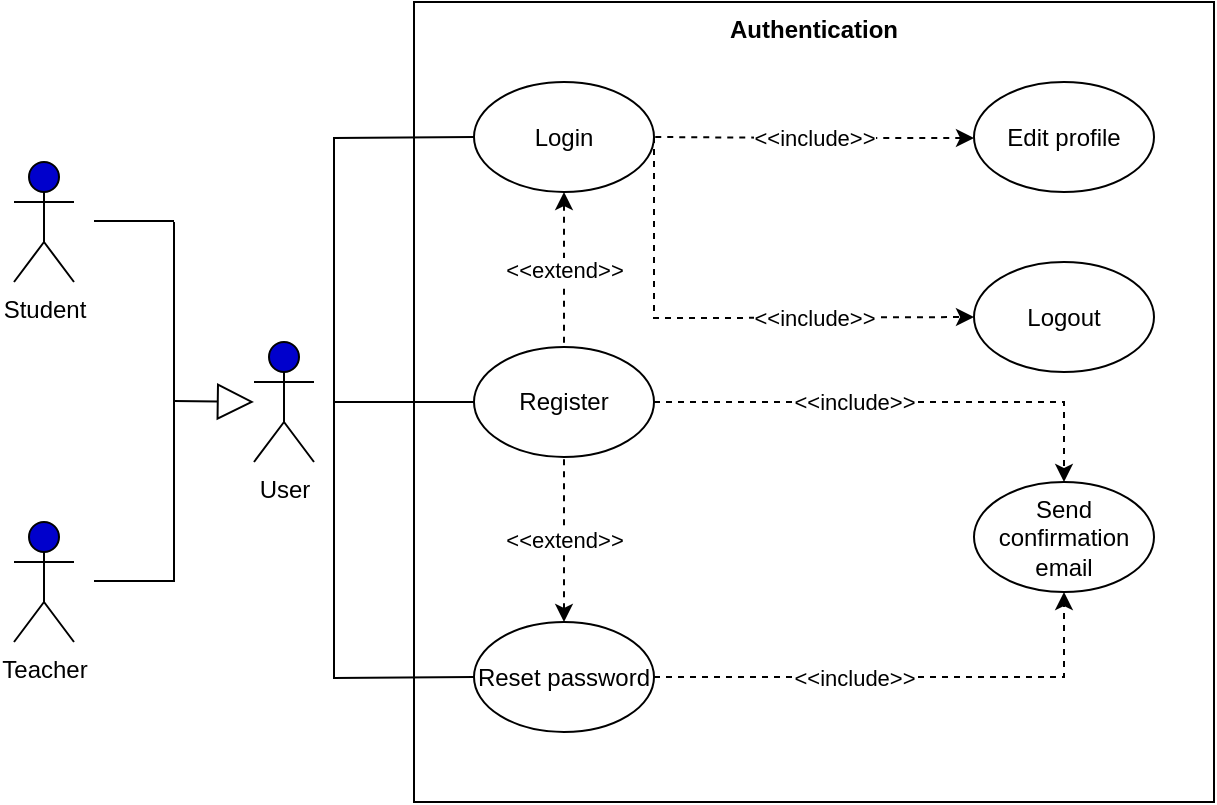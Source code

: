 <mxfile version="14.9.5" type="github" pages="5">
  <diagram id="Sx80eRwoRhXMcVrHA14e" name="Authentication">
    <mxGraphModel dx="1182" dy="771" grid="1" gridSize="10" guides="1" tooltips="1" connect="1" arrows="1" fold="1" page="1" pageScale="1" pageWidth="827" pageHeight="1169" math="0" shadow="0">
      <root>
        <mxCell id="0" />
        <mxCell id="1" parent="0" />
        <mxCell id="ECMwFdhYDGbr-x0ZbSeB-1" value="Student" style="shape=umlActor;verticalLabelPosition=bottom;verticalAlign=top;html=1;outlineConnect=0;fillColor=#0000CC;" parent="1" vertex="1">
          <mxGeometry x="70" y="200" width="30" height="60" as="geometry" />
        </mxCell>
        <mxCell id="ECMwFdhYDGbr-x0ZbSeB-2" value="Teacher" style="shape=umlActor;verticalLabelPosition=bottom;verticalAlign=top;html=1;outlineConnect=0;labelPadding=0;fillColor=#0000CC;" parent="1" vertex="1">
          <mxGeometry x="70" y="380" width="30" height="60" as="geometry" />
        </mxCell>
        <mxCell id="ECMwFdhYDGbr-x0ZbSeB-4" value="&lt;b&gt;Authentication&lt;/b&gt;" style="whiteSpace=wrap;html=1;aspect=fixed;verticalAlign=top;" parent="1" vertex="1">
          <mxGeometry x="270" y="120" width="400" height="400" as="geometry" />
        </mxCell>
        <mxCell id="ECMwFdhYDGbr-x0ZbSeB-6" value="" style="endArrow=none;html=1;" parent="1" edge="1">
          <mxGeometry width="50" height="50" relative="1" as="geometry">
            <mxPoint x="110" y="409.5" as="sourcePoint" />
            <mxPoint x="150" y="409.5" as="targetPoint" />
            <Array as="points">
              <mxPoint x="110" y="410" />
            </Array>
          </mxGeometry>
        </mxCell>
        <mxCell id="ECMwFdhYDGbr-x0ZbSeB-7" value="" style="endArrow=none;html=1;" parent="1" edge="1">
          <mxGeometry width="50" height="50" relative="1" as="geometry">
            <mxPoint x="110" y="229.5" as="sourcePoint" />
            <mxPoint x="150" y="229.5" as="targetPoint" />
            <Array as="points">
              <mxPoint x="130" y="229.5" />
            </Array>
          </mxGeometry>
        </mxCell>
        <mxCell id="ECMwFdhYDGbr-x0ZbSeB-8" value="" style="endArrow=none;html=1;" parent="1" edge="1">
          <mxGeometry width="50" height="50" relative="1" as="geometry">
            <mxPoint x="150" y="320" as="sourcePoint" />
            <mxPoint x="150" y="230" as="targetPoint" />
          </mxGeometry>
        </mxCell>
        <mxCell id="ECMwFdhYDGbr-x0ZbSeB-9" value="" style="endArrow=none;html=1;" parent="1" edge="1">
          <mxGeometry width="50" height="50" relative="1" as="geometry">
            <mxPoint x="150" y="410" as="sourcePoint" />
            <mxPoint x="150" y="320" as="targetPoint" />
          </mxGeometry>
        </mxCell>
        <mxCell id="ECMwFdhYDGbr-x0ZbSeB-51" value="&amp;lt;&amp;lt;extend&amp;gt;&amp;gt;" style="edgeStyle=none;rounded=0;orthogonalLoop=1;jettySize=auto;html=1;exitX=0.5;exitY=1;exitDx=0;exitDy=0;entryX=0.5;entryY=0;entryDx=0;entryDy=0;endArrow=none;endFill=0;dashed=1;startArrow=classic;startFill=1;" parent="1" source="ECMwFdhYDGbr-x0ZbSeB-20" target="ECMwFdhYDGbr-x0ZbSeB-30" edge="1">
          <mxGeometry relative="1" as="geometry" />
        </mxCell>
        <mxCell id="ECMwFdhYDGbr-x0ZbSeB-54" value="&amp;lt;&amp;lt;include&amp;gt;&amp;gt;" style="edgeStyle=none;rounded=0;orthogonalLoop=1;jettySize=auto;html=1;dashed=1;startArrow=classic;startFill=1;endArrow=none;endFill=0;entryX=1;entryY=0.5;entryDx=0;entryDy=0;" parent="1" target="ECMwFdhYDGbr-x0ZbSeB-20" edge="1">
          <mxGeometry relative="1" as="geometry">
            <mxPoint x="550" y="188" as="sourcePoint" />
            <Array as="points">
              <mxPoint x="470" y="188" />
            </Array>
          </mxGeometry>
        </mxCell>
        <mxCell id="mRWd31tZiwl8Pty_uc2d-2" value="&amp;lt;&amp;lt;include&amp;gt;&amp;gt;" style="edgeStyle=orthogonalEdgeStyle;rounded=0;orthogonalLoop=1;jettySize=auto;html=1;exitX=1;exitY=0.5;exitDx=0;exitDy=0;entryX=0;entryY=0.5;entryDx=0;entryDy=0;dashed=1;" edge="1" parent="1" source="ECMwFdhYDGbr-x0ZbSeB-20" target="mRWd31tZiwl8Pty_uc2d-1">
          <mxGeometry x="0.36" relative="1" as="geometry">
            <Array as="points">
              <mxPoint x="390" y="278" />
              <mxPoint x="420" y="278" />
            </Array>
            <mxPoint as="offset" />
          </mxGeometry>
        </mxCell>
        <mxCell id="ECMwFdhYDGbr-x0ZbSeB-20" value="Login" style="ellipse;whiteSpace=wrap;html=1;" parent="1" vertex="1">
          <mxGeometry x="300" y="160" width="90" height="55" as="geometry" />
        </mxCell>
        <mxCell id="E_-s2oACkNz3QFp-73nn-5" value="&amp;lt;&amp;lt;include&amp;gt;&amp;gt;" style="edgeStyle=orthogonalEdgeStyle;rounded=0;orthogonalLoop=1;jettySize=auto;html=1;exitX=1;exitY=0.5;exitDx=0;exitDy=0;entryX=0.5;entryY=0;entryDx=0;entryDy=0;dashed=1;" edge="1" parent="1" source="ECMwFdhYDGbr-x0ZbSeB-30" target="E_-s2oACkNz3QFp-73nn-1">
          <mxGeometry x="-0.184" relative="1" as="geometry">
            <mxPoint as="offset" />
          </mxGeometry>
        </mxCell>
        <mxCell id="ECMwFdhYDGbr-x0ZbSeB-30" value="Register" style="ellipse;whiteSpace=wrap;html=1;" parent="1" vertex="1">
          <mxGeometry x="300" y="292.5" width="90" height="55" as="geometry" />
        </mxCell>
        <mxCell id="ECMwFdhYDGbr-x0ZbSeB-31" value="Edit profile" style="ellipse;whiteSpace=wrap;html=1;" parent="1" vertex="1">
          <mxGeometry x="550" y="160" width="90" height="55" as="geometry" />
        </mxCell>
        <mxCell id="ECMwFdhYDGbr-x0ZbSeB-52" value="&amp;lt;&amp;lt;extend&amp;gt;&amp;gt;" style="edgeStyle=none;rounded=0;orthogonalLoop=1;jettySize=auto;html=1;exitX=0.5;exitY=0;exitDx=0;exitDy=0;entryX=0.5;entryY=1;entryDx=0;entryDy=0;endArrow=none;endFill=0;dashed=1;startArrow=classic;startFill=1;" parent="1" source="ECMwFdhYDGbr-x0ZbSeB-32" target="ECMwFdhYDGbr-x0ZbSeB-30" edge="1">
          <mxGeometry relative="1" as="geometry" />
        </mxCell>
        <mxCell id="E_-s2oACkNz3QFp-73nn-3" value="&amp;lt;&amp;lt;include&amp;gt;&amp;gt;" style="edgeStyle=orthogonalEdgeStyle;rounded=0;orthogonalLoop=1;jettySize=auto;html=1;exitX=1;exitY=0.5;exitDx=0;exitDy=0;entryX=0.5;entryY=1;entryDx=0;entryDy=0;dashed=1;" edge="1" parent="1" source="ECMwFdhYDGbr-x0ZbSeB-32" target="E_-s2oACkNz3QFp-73nn-1">
          <mxGeometry x="-0.192" relative="1" as="geometry">
            <mxPoint as="offset" />
          </mxGeometry>
        </mxCell>
        <mxCell id="ECMwFdhYDGbr-x0ZbSeB-32" value="Reset password" style="ellipse;whiteSpace=wrap;html=1;" parent="1" vertex="1">
          <mxGeometry x="300" y="430" width="90" height="55" as="geometry" />
        </mxCell>
        <mxCell id="ECMwFdhYDGbr-x0ZbSeB-48" style="edgeStyle=none;rounded=0;orthogonalLoop=1;jettySize=auto;html=1;entryX=0;entryY=0.5;entryDx=0;entryDy=0;endArrow=none;endFill=0;" parent="1" target="ECMwFdhYDGbr-x0ZbSeB-30" edge="1">
          <mxGeometry relative="1" as="geometry">
            <mxPoint x="230" y="320" as="sourcePoint" />
          </mxGeometry>
        </mxCell>
        <mxCell id="ECMwFdhYDGbr-x0ZbSeB-49" style="edgeStyle=none;rounded=0;orthogonalLoop=1;jettySize=auto;html=1;entryX=0;entryY=0.5;entryDx=0;entryDy=0;endArrow=none;endFill=0;" parent="1" target="ECMwFdhYDGbr-x0ZbSeB-20" edge="1">
          <mxGeometry relative="1" as="geometry">
            <mxPoint x="230" y="320" as="sourcePoint" />
            <Array as="points">
              <mxPoint x="230" y="188" />
            </Array>
          </mxGeometry>
        </mxCell>
        <mxCell id="ECMwFdhYDGbr-x0ZbSeB-50" style="edgeStyle=none;rounded=0;orthogonalLoop=1;jettySize=auto;html=1;entryX=0;entryY=0.5;entryDx=0;entryDy=0;endArrow=none;endFill=0;" parent="1" target="ECMwFdhYDGbr-x0ZbSeB-32" edge="1">
          <mxGeometry relative="1" as="geometry">
            <mxPoint x="230" y="320" as="sourcePoint" />
            <Array as="points">
              <mxPoint x="230" y="458" />
            </Array>
          </mxGeometry>
        </mxCell>
        <mxCell id="ECMwFdhYDGbr-x0ZbSeB-37" value="User" style="shape=umlActor;verticalLabelPosition=bottom;verticalAlign=top;html=1;outlineConnect=0;fillColor=#0000CC;" parent="1" vertex="1">
          <mxGeometry x="190" y="290" width="30" height="60" as="geometry" />
        </mxCell>
        <mxCell id="ECMwFdhYDGbr-x0ZbSeB-44" value="" style="endArrow=block;endSize=16;endFill=0;html=1;" parent="1" edge="1">
          <mxGeometry width="160" relative="1" as="geometry">
            <mxPoint x="150" y="319.5" as="sourcePoint" />
            <mxPoint x="190" y="320" as="targetPoint" />
          </mxGeometry>
        </mxCell>
        <mxCell id="mRWd31tZiwl8Pty_uc2d-1" value="Logout" style="ellipse;whiteSpace=wrap;html=1;" vertex="1" parent="1">
          <mxGeometry x="550" y="250" width="90" height="55" as="geometry" />
        </mxCell>
        <mxCell id="E_-s2oACkNz3QFp-73nn-1" value="Send confirmation email" style="ellipse;whiteSpace=wrap;html=1;" vertex="1" parent="1">
          <mxGeometry x="550" y="360" width="90" height="55" as="geometry" />
        </mxCell>
      </root>
    </mxGraphModel>
  </diagram>
  <diagram id="BAZM7-qq4t-G2bQRdrPu" name="Chat">
    <mxGraphModel dx="1182" dy="771" grid="1" gridSize="10" guides="1" tooltips="1" connect="1" arrows="1" fold="1" page="1" pageScale="1" pageWidth="1100" pageHeight="850" math="0" shadow="0">
      <root>
        <mxCell id="fuMEjZ2mYaRb5mKkh7il-0" />
        <mxCell id="fuMEjZ2mYaRb5mKkh7il-1" parent="fuMEjZ2mYaRb5mKkh7il-0" />
        <mxCell id="ol8uk9bHq6__7qKBmLQA-0" value="&lt;b&gt;Chat&lt;/b&gt;" style="whiteSpace=wrap;html=1;aspect=fixed;verticalAlign=top;" vertex="1" parent="fuMEjZ2mYaRb5mKkh7il-1">
          <mxGeometry x="270" y="120" width="400" height="400" as="geometry" />
        </mxCell>
        <mxCell id="OGh1x9zz3Mqj_1bcBgqc-0" value="Student" style="shape=umlActor;verticalLabelPosition=bottom;verticalAlign=top;html=1;outlineConnect=0;fillColor=#0000CC;" vertex="1" parent="fuMEjZ2mYaRb5mKkh7il-1">
          <mxGeometry x="70" y="200" width="30" height="60" as="geometry" />
        </mxCell>
        <mxCell id="OGh1x9zz3Mqj_1bcBgqc-1" value="Teacher" style="shape=umlActor;verticalLabelPosition=bottom;verticalAlign=top;html=1;outlineConnect=0;labelPadding=0;fillColor=#0000CC;" vertex="1" parent="fuMEjZ2mYaRb5mKkh7il-1">
          <mxGeometry x="70" y="380" width="30" height="60" as="geometry" />
        </mxCell>
        <mxCell id="OGh1x9zz3Mqj_1bcBgqc-2" value="" style="endArrow=none;html=1;" edge="1" parent="fuMEjZ2mYaRb5mKkh7il-1">
          <mxGeometry width="50" height="50" relative="1" as="geometry">
            <mxPoint x="110" y="409.5" as="sourcePoint" />
            <mxPoint x="150" y="409.5" as="targetPoint" />
            <Array as="points">
              <mxPoint x="110" y="410" />
            </Array>
          </mxGeometry>
        </mxCell>
        <mxCell id="OGh1x9zz3Mqj_1bcBgqc-3" value="" style="endArrow=none;html=1;" edge="1" parent="fuMEjZ2mYaRb5mKkh7il-1">
          <mxGeometry width="50" height="50" relative="1" as="geometry">
            <mxPoint x="110" y="229.5" as="sourcePoint" />
            <mxPoint x="150" y="229.5" as="targetPoint" />
            <Array as="points">
              <mxPoint x="130" y="229.5" />
            </Array>
          </mxGeometry>
        </mxCell>
        <mxCell id="OGh1x9zz3Mqj_1bcBgqc-4" value="" style="endArrow=none;html=1;" edge="1" parent="fuMEjZ2mYaRb5mKkh7il-1">
          <mxGeometry width="50" height="50" relative="1" as="geometry">
            <mxPoint x="150" y="320" as="sourcePoint" />
            <mxPoint x="150" y="230" as="targetPoint" />
          </mxGeometry>
        </mxCell>
        <mxCell id="OGh1x9zz3Mqj_1bcBgqc-5" value="" style="endArrow=none;html=1;" edge="1" parent="fuMEjZ2mYaRb5mKkh7il-1">
          <mxGeometry width="50" height="50" relative="1" as="geometry">
            <mxPoint x="150" y="410" as="sourcePoint" />
            <mxPoint x="150" y="320" as="targetPoint" />
          </mxGeometry>
        </mxCell>
        <mxCell id="OGh1x9zz3Mqj_1bcBgqc-6" value="User" style="shape=umlActor;verticalLabelPosition=bottom;verticalAlign=top;html=1;outlineConnect=0;fillColor=#0000CC;" vertex="1" parent="fuMEjZ2mYaRb5mKkh7il-1">
          <mxGeometry x="190" y="290" width="30" height="60" as="geometry" />
        </mxCell>
        <mxCell id="OGh1x9zz3Mqj_1bcBgqc-7" value="" style="endArrow=block;endSize=16;endFill=0;html=1;" edge="1" parent="fuMEjZ2mYaRb5mKkh7il-1">
          <mxGeometry width="160" relative="1" as="geometry">
            <mxPoint x="150" y="319.5" as="sourcePoint" />
            <mxPoint x="190" y="320" as="targetPoint" />
          </mxGeometry>
        </mxCell>
        <mxCell id="SCXODORlc4PoecSJ4FHl-0" value="&amp;lt;&amp;lt;include&amp;gt;&amp;gt;" style="edgeStyle=orthogonalEdgeStyle;rounded=0;orthogonalLoop=1;jettySize=auto;html=1;exitX=1;exitY=0.5;exitDx=0;exitDy=0;entryX=0;entryY=0.5;entryDx=0;entryDy=0;dashed=1;" edge="1" parent="fuMEjZ2mYaRb5mKkh7il-1" target="zFrzIAEseoqqdwnvVhkP-1">
          <mxGeometry relative="1" as="geometry">
            <mxPoint x="390" y="320" as="sourcePoint" />
            <mxPoint x="470" y="320" as="targetPoint" />
          </mxGeometry>
        </mxCell>
        <mxCell id="K5ZbDuzAuGtC3tzcUjKW-0" value="" style="edgeStyle=orthogonalEdgeStyle;rounded=0;orthogonalLoop=1;jettySize=auto;html=1;dashed=1;" edge="1" parent="fuMEjZ2mYaRb5mKkh7il-1" source="S1Kn52CjZANkNKl031R--0" target="1s_SKGOwp8yyWkPs1cwm-0">
          <mxGeometry relative="1" as="geometry" />
        </mxCell>
        <mxCell id="S1Kn52CjZANkNKl031R--0" value="Add contact" style="ellipse;whiteSpace=wrap;html=1;" vertex="1" parent="fuMEjZ2mYaRb5mKkh7il-1">
          <mxGeometry x="300" y="292.5" width="90" height="55" as="geometry" />
        </mxCell>
        <mxCell id="Q98UIHAIkbcqlIvpovZ2-0" value="Send message" style="ellipse;whiteSpace=wrap;html=1;" vertex="1" parent="fuMEjZ2mYaRb5mKkh7il-1">
          <mxGeometry x="300" y="160" width="90" height="55" as="geometry" />
        </mxCell>
        <mxCell id="fQ_hf_pWQbw6v0YhsKVv-6" value="&amp;lt;&amp;lt;include&amp;gt;&amp;gt;" style="rounded=0;orthogonalLoop=1;jettySize=auto;html=1;exitX=1;exitY=0.5;exitDx=0;exitDy=0;entryX=0;entryY=0.5;entryDx=0;entryDy=0;dashed=1;edgeStyle=elbowEdgeStyle;" edge="1" parent="fuMEjZ2mYaRb5mKkh7il-1" source="1s_SKGOwp8yyWkPs1cwm-0" target="fQ_hf_pWQbw6v0YhsKVv-3">
          <mxGeometry x="0.209" relative="1" as="geometry">
            <Array as="points">
              <mxPoint x="420" y="440" />
            </Array>
            <mxPoint as="offset" />
          </mxGeometry>
        </mxCell>
        <mxCell id="fQ_hf_pWQbw6v0YhsKVv-7" value="&amp;lt;&amp;lt;include&amp;gt;&amp;gt;" style="rounded=0;orthogonalLoop=1;jettySize=auto;html=1;exitX=1;exitY=0.5;exitDx=0;exitDy=0;dashed=1;entryX=0;entryY=0.5;entryDx=0;entryDy=0;edgeStyle=orthogonalEdgeStyle;" edge="1" parent="fuMEjZ2mYaRb5mKkh7il-1" source="1s_SKGOwp8yyWkPs1cwm-0" target="fQ_hf_pWQbw6v0YhsKVv-4">
          <mxGeometry x="0.243" relative="1" as="geometry">
            <Array as="points">
              <mxPoint x="420" y="453" />
              <mxPoint x="420" y="488" />
            </Array>
            <mxPoint as="offset" />
          </mxGeometry>
        </mxCell>
        <mxCell id="PHHs0cpHUg8tIdR8GX4u-1" style="edgeStyle=orthogonalEdgeStyle;rounded=0;orthogonalLoop=1;jettySize=auto;html=1;exitX=0.5;exitY=0;exitDx=0;exitDy=0;dashed=1;" edge="1" parent="fuMEjZ2mYaRb5mKkh7il-1" source="1s_SKGOwp8yyWkPs1cwm-0">
          <mxGeometry relative="1" as="geometry">
            <mxPoint x="345" y="425" as="targetPoint" />
          </mxGeometry>
        </mxCell>
        <mxCell id="1s_SKGOwp8yyWkPs1cwm-0" value="Display conversation" style="ellipse;whiteSpace=wrap;html=1;" vertex="1" parent="fuMEjZ2mYaRb5mKkh7il-1">
          <mxGeometry x="300" y="425" width="90" height="55" as="geometry" />
        </mxCell>
        <mxCell id="zFrzIAEseoqqdwnvVhkP-1" value="search contact" style="ellipse;whiteSpace=wrap;html=1;" vertex="1" parent="fuMEjZ2mYaRb5mKkh7il-1">
          <mxGeometry x="540" y="292.5" width="90" height="55" as="geometry" />
        </mxCell>
        <mxCell id="e0hSWkzfubBY4BZN6pg5-1" value="extend" style="edgeStyle=orthogonalEdgeStyle;rounded=0;orthogonalLoop=1;jettySize=auto;html=1;exitX=0;exitY=0.5;exitDx=0;exitDy=0;entryX=1;entryY=0.5;entryDx=0;entryDy=0;dashed=1;" edge="1" parent="fuMEjZ2mYaRb5mKkh7il-1" source="e0hSWkzfubBY4BZN6pg5-0" target="Q98UIHAIkbcqlIvpovZ2-0">
          <mxGeometry relative="1" as="geometry" />
        </mxCell>
        <mxCell id="e0hSWkzfubBY4BZN6pg5-0" value="add attachement" style="ellipse;whiteSpace=wrap;html=1;" vertex="1" parent="fuMEjZ2mYaRb5mKkh7il-1">
          <mxGeometry x="540" y="160" width="90" height="55" as="geometry" />
        </mxCell>
        <mxCell id="fQ_hf_pWQbw6v0YhsKVv-0" style="edgeStyle=none;rounded=0;orthogonalLoop=1;jettySize=auto;html=1;entryX=0;entryY=0.5;entryDx=0;entryDy=0;endArrow=none;endFill=0;" edge="1" parent="fuMEjZ2mYaRb5mKkh7il-1">
          <mxGeometry relative="1" as="geometry">
            <mxPoint x="230" y="320" as="sourcePoint" />
            <mxPoint x="300" y="320" as="targetPoint" />
          </mxGeometry>
        </mxCell>
        <mxCell id="fQ_hf_pWQbw6v0YhsKVv-1" style="edgeStyle=none;rounded=0;orthogonalLoop=1;jettySize=auto;html=1;entryX=0;entryY=0.5;entryDx=0;entryDy=0;endArrow=none;endFill=0;" edge="1" parent="fuMEjZ2mYaRb5mKkh7il-1">
          <mxGeometry relative="1" as="geometry">
            <mxPoint x="230" y="320" as="sourcePoint" />
            <Array as="points">
              <mxPoint x="230" y="188" />
            </Array>
            <mxPoint x="300" y="187.5" as="targetPoint" />
          </mxGeometry>
        </mxCell>
        <mxCell id="fQ_hf_pWQbw6v0YhsKVv-2" style="edgeStyle=none;rounded=0;orthogonalLoop=1;jettySize=auto;html=1;entryX=0;entryY=0.5;entryDx=0;entryDy=0;endArrow=none;endFill=0;" edge="1" parent="fuMEjZ2mYaRb5mKkh7il-1">
          <mxGeometry relative="1" as="geometry">
            <mxPoint x="230" y="320" as="sourcePoint" />
            <Array as="points">
              <mxPoint x="230" y="458" />
            </Array>
            <mxPoint x="300" y="457.5" as="targetPoint" />
          </mxGeometry>
        </mxCell>
        <mxCell id="fQ_hf_pWQbw6v0YhsKVv-3" value="show date/time" style="ellipse;whiteSpace=wrap;html=1;" vertex="1" parent="fuMEjZ2mYaRb5mKkh7il-1">
          <mxGeometry x="540" y="398" width="90" height="55" as="geometry" />
        </mxCell>
        <mxCell id="fQ_hf_pWQbw6v0YhsKVv-4" value="show read status" style="ellipse;whiteSpace=wrap;html=1;" vertex="1" parent="fuMEjZ2mYaRb5mKkh7il-1">
          <mxGeometry x="540" y="460" width="90" height="55" as="geometry" />
        </mxCell>
        <mxCell id="FMeJtxsfLTkb1Mzvi8A7-0" value="&amp;lt;&amp;lt;extend&amp;gt;&amp;gt;" style="edgeStyle=none;rounded=0;orthogonalLoop=1;jettySize=auto;html=1;exitX=0.5;exitY=1;exitDx=0;exitDy=0;entryX=0.5;entryY=0;entryDx=0;entryDy=0;endArrow=none;endFill=0;dashed=1;startArrow=classic;startFill=1;" edge="1" parent="fuMEjZ2mYaRb5mKkh7il-1">
          <mxGeometry relative="1" as="geometry">
            <mxPoint x="345" y="215" as="sourcePoint" />
            <mxPoint x="345" y="292.5" as="targetPoint" />
          </mxGeometry>
        </mxCell>
        <mxCell id="PHHs0cpHUg8tIdR8GX4u-0" value="&amp;lt;&amp;lt;extend&amp;gt;&amp;gt;" style="edgeStyle=none;rounded=0;orthogonalLoop=1;jettySize=auto;html=1;entryX=0.5;entryY=1;entryDx=0;entryDy=0;endArrow=none;endFill=0;dashed=1;startArrow=classic;startFill=1;" edge="1" parent="fuMEjZ2mYaRb5mKkh7il-1">
          <mxGeometry relative="1" as="geometry">
            <mxPoint x="345" y="430" as="sourcePoint" />
            <mxPoint x="345" y="347.5" as="targetPoint" />
          </mxGeometry>
        </mxCell>
      </root>
    </mxGraphModel>
  </diagram>
  <diagram id="roDyY9XeNie3ibjOZ0cx" name="Calendar">
    <mxGraphModel dx="1182" dy="771" grid="1" gridSize="10" guides="1" tooltips="1" connect="1" arrows="1" fold="1" page="1" pageScale="1" pageWidth="1100" pageHeight="850" math="0" shadow="0">
      <root>
        <mxCell id="ZiUzqkXfoX1zGjb_c4Og-0" />
        <mxCell id="ZiUzqkXfoX1zGjb_c4Og-1" parent="ZiUzqkXfoX1zGjb_c4Og-0" />
        <mxCell id="y4R0DKaNSvis01QDVMfR-4" style="edgeStyle=none;rounded=0;orthogonalLoop=1;jettySize=auto;html=1;exitX=1;exitY=0.5;exitDx=0;exitDy=0;dashed=1;startArrow=none;startFill=0;endArrow=blockThin;endFill=1;" edge="1" parent="ZiUzqkXfoX1zGjb_c4Og-1" source="hE-SekiSGyJUFSKLlr0c-0">
          <mxGeometry relative="1" as="geometry">
            <mxPoint x="790" y="388" as="targetPoint" />
          </mxGeometry>
        </mxCell>
        <mxCell id="hE-SekiSGyJUFSKLlr0c-0" value="&lt;b&gt;Calendar&lt;/b&gt;" style="whiteSpace=wrap;html=1;aspect=fixed;verticalAlign=top;" vertex="1" parent="ZiUzqkXfoX1zGjb_c4Og-1">
          <mxGeometry x="250" y="80" width="573" height="573" as="geometry" />
        </mxCell>
        <mxCell id="9NULcL7lf2de_X4Z3CMO-0" value="Student" style="shape=umlActor;verticalLabelPosition=bottom;verticalAlign=top;html=1;outlineConnect=0;fillColor=#0000CC;" vertex="1" parent="ZiUzqkXfoX1zGjb_c4Og-1">
          <mxGeometry x="70" y="304" width="30" height="60" as="geometry" />
        </mxCell>
        <mxCell id="9NULcL7lf2de_X4Z3CMO-1" value="Teacher" style="shape=umlActor;verticalLabelPosition=bottom;verticalAlign=top;html=1;outlineConnect=0;labelPadding=0;fillColor=#0000CC;" vertex="1" parent="ZiUzqkXfoX1zGjb_c4Og-1">
          <mxGeometry x="70" y="484" width="30" height="60" as="geometry" />
        </mxCell>
        <mxCell id="9NULcL7lf2de_X4Z3CMO-2" value="" style="endArrow=none;html=1;" edge="1" parent="ZiUzqkXfoX1zGjb_c4Og-1">
          <mxGeometry width="50" height="50" relative="1" as="geometry">
            <mxPoint x="110" y="513.5" as="sourcePoint" />
            <mxPoint x="150" y="513.5" as="targetPoint" />
            <Array as="points">
              <mxPoint x="110" y="514" />
            </Array>
          </mxGeometry>
        </mxCell>
        <mxCell id="9NULcL7lf2de_X4Z3CMO-3" value="" style="endArrow=none;html=1;" edge="1" parent="ZiUzqkXfoX1zGjb_c4Og-1">
          <mxGeometry width="50" height="50" relative="1" as="geometry">
            <mxPoint x="110" y="333.5" as="sourcePoint" />
            <mxPoint x="150" y="333.5" as="targetPoint" />
            <Array as="points">
              <mxPoint x="130" y="333.5" />
            </Array>
          </mxGeometry>
        </mxCell>
        <mxCell id="9NULcL7lf2de_X4Z3CMO-4" value="" style="endArrow=none;html=1;" edge="1" parent="ZiUzqkXfoX1zGjb_c4Og-1">
          <mxGeometry width="50" height="50" relative="1" as="geometry">
            <mxPoint x="150" y="424" as="sourcePoint" />
            <mxPoint x="150" y="334" as="targetPoint" />
          </mxGeometry>
        </mxCell>
        <mxCell id="9NULcL7lf2de_X4Z3CMO-5" value="" style="endArrow=none;html=1;" edge="1" parent="ZiUzqkXfoX1zGjb_c4Og-1">
          <mxGeometry width="50" height="50" relative="1" as="geometry">
            <mxPoint x="150" y="514" as="sourcePoint" />
            <mxPoint x="150" y="424" as="targetPoint" />
          </mxGeometry>
        </mxCell>
        <mxCell id="9NULcL7lf2de_X4Z3CMO-6" value="User" style="shape=umlActor;verticalLabelPosition=bottom;verticalAlign=top;html=1;outlineConnect=0;fillColor=#0000CC;" vertex="1" parent="ZiUzqkXfoX1zGjb_c4Og-1">
          <mxGeometry x="190" y="394" width="30" height="60" as="geometry" />
        </mxCell>
        <mxCell id="9NULcL7lf2de_X4Z3CMO-7" value="" style="endArrow=block;endSize=16;endFill=0;html=1;" edge="1" parent="ZiUzqkXfoX1zGjb_c4Og-1">
          <mxGeometry width="160" relative="1" as="geometry">
            <mxPoint x="150" y="423.5" as="sourcePoint" />
            <mxPoint x="190" y="424" as="targetPoint" />
          </mxGeometry>
        </mxCell>
        <mxCell id="y4R0DKaNSvis01QDVMfR-12" style="edgeStyle=orthogonalEdgeStyle;rounded=0;orthogonalLoop=1;jettySize=auto;html=1;exitX=0;exitY=0.5;exitDx=0;exitDy=0;startArrow=none;startFill=0;endArrow=none;endFill=0;" edge="1" parent="ZiUzqkXfoX1zGjb_c4Og-1" source="PTAE0SMPsKXaiq6jrHo--0">
          <mxGeometry relative="1" as="geometry">
            <mxPoint x="230" y="425" as="targetPoint" />
          </mxGeometry>
        </mxCell>
        <mxCell id="y4R0DKaNSvis01QDVMfR-16" value="&amp;lt;&amp;lt;extend&amp;gt;&amp;gt;" style="edgeStyle=orthogonalEdgeStyle;rounded=0;orthogonalLoop=1;jettySize=auto;html=1;exitX=0.5;exitY=0;exitDx=0;exitDy=0;entryX=0.5;entryY=1;entryDx=0;entryDy=0;dashed=1;startArrow=none;startFill=0;endArrow=blockThin;endFill=1;" edge="1" parent="ZiUzqkXfoX1zGjb_c4Og-1" source="kzfqN8-m6QAdb7eyFsL3-0" target="JxXT9dZYn4Q9yvD4UVGO-0">
          <mxGeometry x="0.067" relative="1" as="geometry">
            <mxPoint as="offset" />
          </mxGeometry>
        </mxCell>
        <mxCell id="H5OAugJkBs3KBu0uPWWo-5" value="&amp;lt;&amp;lt;include&amp;gt;&amp;gt;" style="edgeStyle=orthogonalEdgeStyle;rounded=0;orthogonalLoop=1;jettySize=auto;html=1;exitX=1;exitY=0;exitDx=0;exitDy=0;entryX=0;entryY=0.5;entryDx=0;entryDy=0;dashed=1;startArrow=none;startFill=0;endArrow=blockThin;endFill=1;" edge="1" parent="ZiUzqkXfoX1zGjb_c4Og-1" source="PTAE0SMPsKXaiq6jrHo--0" target="H5OAugJkBs3KBu0uPWWo-1">
          <mxGeometry x="0.228" y="3" relative="1" as="geometry">
            <Array as="points">
              <mxPoint x="470" y="406" />
              <mxPoint x="470" y="343" />
            </Array>
            <mxPoint y="1" as="offset" />
          </mxGeometry>
        </mxCell>
        <mxCell id="PTAE0SMPsKXaiq6jrHo--0" value="Add event" style="ellipse;whiteSpace=wrap;html=1;" vertex="1" parent="ZiUzqkXfoX1zGjb_c4Og-1">
          <mxGeometry x="300" y="397.5" width="90" height="55" as="geometry" />
        </mxCell>
        <mxCell id="H5OAugJkBs3KBu0uPWWo-12" style="edgeStyle=orthogonalEdgeStyle;rounded=0;orthogonalLoop=1;jettySize=auto;html=1;exitX=0;exitY=0.5;exitDx=0;exitDy=0;startArrow=none;startFill=0;endArrow=none;endFill=0;" edge="1" parent="ZiUzqkXfoX1zGjb_c4Og-1" source="kzfqN8-m6QAdb7eyFsL3-0">
          <mxGeometry relative="1" as="geometry">
            <mxPoint x="230" y="420" as="targetPoint" />
          </mxGeometry>
        </mxCell>
        <mxCell id="kzfqN8-m6QAdb7eyFsL3-0" value="Edit event" style="ellipse;whiteSpace=wrap;html=1;" vertex="1" parent="ZiUzqkXfoX1zGjb_c4Og-1">
          <mxGeometry x="300" y="260" width="90" height="55" as="geometry" />
        </mxCell>
        <mxCell id="rcPgMOxuA-6RP6GE4M5m-0" value="Display event" style="ellipse;whiteSpace=wrap;html=1;" vertex="1" parent="ZiUzqkXfoX1zGjb_c4Og-1">
          <mxGeometry x="300" y="550" width="90" height="55" as="geometry" />
        </mxCell>
        <mxCell id="y4R0DKaNSvis01QDVMfR-5" value="&amp;lt;&amp;lt;extend&amp;gt;&amp;gt;" style="edgeStyle=orthogonalEdgeStyle;rounded=0;orthogonalLoop=1;jettySize=auto;html=1;exitX=0;exitY=0.5;exitDx=0;exitDy=0;entryX=1;entryY=0.5;entryDx=0;entryDy=0;dashed=1;startArrow=none;startFill=0;endArrow=blockThin;endFill=1;" edge="1" parent="ZiUzqkXfoX1zGjb_c4Og-1" source="gKnotxyH3JgrKzwc1k_N-0" target="PTAE0SMPsKXaiq6jrHo--0">
          <mxGeometry relative="1" as="geometry">
            <Array as="points">
              <mxPoint x="540" y="426" />
            </Array>
            <mxPoint as="offset" />
          </mxGeometry>
        </mxCell>
        <mxCell id="H5OAugJkBs3KBu0uPWWo-8" value="&amp;lt;&amp;lt;extend&amp;gt;&amp;gt;" style="edgeStyle=orthogonalEdgeStyle;rounded=0;orthogonalLoop=1;jettySize=auto;html=1;exitX=1;exitY=0.5;exitDx=0;exitDy=0;entryX=1;entryY=0.5;entryDx=0;entryDy=0;dashed=1;startArrow=none;startFill=0;endArrow=blockThin;endFill=1;" edge="1" parent="ZiUzqkXfoX1zGjb_c4Og-1" source="gKnotxyH3JgrKzwc1k_N-0" target="kzfqN8-m6QAdb7eyFsL3-0">
          <mxGeometry x="0.489" relative="1" as="geometry">
            <mxPoint as="offset" />
          </mxGeometry>
        </mxCell>
        <mxCell id="gKnotxyH3JgrKzwc1k_N-0" value="Manage participants" style="ellipse;whiteSpace=wrap;html=1;" vertex="1" parent="ZiUzqkXfoX1zGjb_c4Og-1">
          <mxGeometry x="670" y="398" width="90" height="55" as="geometry" />
        </mxCell>
        <mxCell id="khawbXYtZE62X-Fq0oS7-0" value="&amp;lt;&amp;lt;extend&amp;gt;&amp;gt;" style="edgeStyle=none;rounded=0;orthogonalLoop=1;jettySize=auto;html=1;entryX=0.5;entryY=0;entryDx=0;entryDy=0;endArrow=none;endFill=0;dashed=1;startArrow=classic;startFill=1;exitX=0.5;exitY=0.945;exitDx=0;exitDy=0;exitPerimeter=0;" edge="1" parent="ZiUzqkXfoX1zGjb_c4Og-1" source="kzfqN8-m6QAdb7eyFsL3-0" target="PTAE0SMPsKXaiq6jrHo--0">
          <mxGeometry relative="1" as="geometry">
            <mxPoint x="345" y="330" as="sourcePoint" />
            <mxPoint x="345" y="292.5" as="targetPoint" />
          </mxGeometry>
        </mxCell>
        <mxCell id="JXjtdpcytwFLKqEqn-VR-2" style="edgeStyle=none;rounded=0;orthogonalLoop=1;jettySize=auto;html=1;entryX=0;entryY=0.5;entryDx=0;entryDy=0;endArrow=none;endFill=0;" edge="1" parent="ZiUzqkXfoX1zGjb_c4Og-1">
          <mxGeometry relative="1" as="geometry">
            <mxPoint x="230" y="390" as="sourcePoint" />
            <Array as="points">
              <mxPoint x="230" y="578" />
            </Array>
            <mxPoint x="300" y="577.5" as="targetPoint" />
          </mxGeometry>
        </mxCell>
        <mxCell id="y4R0DKaNSvis01QDVMfR-3" value="&amp;lt;&amp;lt;extend&amp;gt;&amp;gt;" style="rounded=0;orthogonalLoop=1;jettySize=auto;html=1;exitX=0;exitY=0.5;exitDx=0;exitDy=0;entryX=1;entryY=1;entryDx=0;entryDy=0;startArrow=none;startFill=0;endArrow=blockThin;endFill=1;dashed=1;edgeStyle=orthogonalEdgeStyle;" edge="1" parent="ZiUzqkXfoX1zGjb_c4Og-1" source="SgzIhIhqJq_KOCiqT6wF-5" target="PTAE0SMPsKXaiq6jrHo--0">
          <mxGeometry x="-0.228" relative="1" as="geometry">
            <Array as="points">
              <mxPoint x="470" y="508" />
              <mxPoint x="470" y="444" />
            </Array>
            <mxPoint as="offset" />
          </mxGeometry>
        </mxCell>
        <mxCell id="H5OAugJkBs3KBu0uPWWo-10" style="edgeStyle=orthogonalEdgeStyle;rounded=0;orthogonalLoop=1;jettySize=auto;html=1;exitX=1;exitY=0.5;exitDx=0;exitDy=0;dashed=1;startArrow=none;startFill=0;endArrow=none;endFill=0;" edge="1" parent="ZiUzqkXfoX1zGjb_c4Og-1" source="SgzIhIhqJq_KOCiqT6wF-5">
          <mxGeometry relative="1" as="geometry">
            <mxPoint x="780" y="420" as="targetPoint" />
          </mxGeometry>
        </mxCell>
        <mxCell id="SgzIhIhqJq_KOCiqT6wF-5" value="Manage location" style="ellipse;whiteSpace=wrap;html=1;align=center;" vertex="1" parent="ZiUzqkXfoX1zGjb_c4Og-1">
          <mxGeometry x="670" y="480" width="90" height="55" as="geometry" />
        </mxCell>
        <mxCell id="xBQWBj0_AGQ7zqiKGKDW-1" value="&amp;lt;&amp;lt;extend&amp;gt;&amp;gt;" style="edgeStyle=orthogonalEdgeStyle;rounded=0;orthogonalLoop=1;jettySize=auto;html=1;exitX=0;exitY=0.5;exitDx=0;exitDy=0;entryX=1;entryY=0.5;entryDx=0;entryDy=0;dashed=1;" edge="1" parent="ZiUzqkXfoX1zGjb_c4Og-1" source="xBQWBj0_AGQ7zqiKGKDW-0" target="rcPgMOxuA-6RP6GE4M5m-0">
          <mxGeometry relative="1" as="geometry" />
        </mxCell>
        <mxCell id="xBQWBj0_AGQ7zqiKGKDW-0" value="Show details" style="ellipse;whiteSpace=wrap;html=1;" vertex="1" parent="ZiUzqkXfoX1zGjb_c4Og-1">
          <mxGeometry x="670" y="550" width="90" height="55" as="geometry" />
        </mxCell>
        <mxCell id="JxXT9dZYn4Q9yvD4UVGO-0" value="Cancel event" style="ellipse;whiteSpace=wrap;html=1;" vertex="1" parent="ZiUzqkXfoX1zGjb_c4Og-1">
          <mxGeometry x="491.5" y="130" width="90" height="55" as="geometry" />
        </mxCell>
        <mxCell id="ORQDVAg95lP-_641zyr6-0" value="&amp;lt;&amp;lt;extend&amp;gt;&amp;gt;" style="edgeStyle=none;rounded=0;orthogonalLoop=1;jettySize=auto;html=1;endArrow=none;endFill=0;dashed=1;startArrow=classic;startFill=1;exitX=0.5;exitY=0;exitDx=0;exitDy=0;entryX=0.5;entryY=1;entryDx=0;entryDy=0;" edge="1" parent="ZiUzqkXfoX1zGjb_c4Og-1" source="rcPgMOxuA-6RP6GE4M5m-0" target="PTAE0SMPsKXaiq6jrHo--0">
          <mxGeometry relative="1" as="geometry">
            <mxPoint x="344.5" y="495" as="sourcePoint" />
            <mxPoint x="345" y="460" as="targetPoint" />
          </mxGeometry>
        </mxCell>
        <mxCell id="H5OAugJkBs3KBu0uPWWo-11" style="edgeStyle=orthogonalEdgeStyle;rounded=0;orthogonalLoop=1;jettySize=auto;html=1;exitX=1;exitY=0.5;exitDx=0;exitDy=0;dashed=1;startArrow=none;startFill=0;endArrow=none;endFill=0;" edge="1" parent="ZiUzqkXfoX1zGjb_c4Og-1" source="H5OAugJkBs3KBu0uPWWo-1">
          <mxGeometry relative="1" as="geometry">
            <mxPoint x="780" y="343" as="targetPoint" />
          </mxGeometry>
        </mxCell>
        <mxCell id="H5OAugJkBs3KBu0uPWWo-1" value="Select date/time" style="ellipse;whiteSpace=wrap;html=1;" vertex="1" parent="ZiUzqkXfoX1zGjb_c4Og-1">
          <mxGeometry x="670" y="315" width="90" height="55" as="geometry" />
        </mxCell>
      </root>
    </mxGraphModel>
  </diagram>
  <diagram id="iNPZvnBiNlm6s1h3ubK9" name="Tasks">
    <mxGraphModel dx="1182" dy="771" grid="1" gridSize="10" guides="1" tooltips="1" connect="1" arrows="1" fold="1" page="1" pageScale="1" pageWidth="1100" pageHeight="850" math="0" shadow="0">
      <root>
        <mxCell id="WOYatVIqLgC8-8maOKsI-0" />
        <mxCell id="WOYatVIqLgC8-8maOKsI-1" parent="WOYatVIqLgC8-8maOKsI-0" />
        <mxCell id="CvYr5OtyJ9IzVzx1cPR5-0" value="&lt;b&gt;Tasks&lt;/b&gt;" style="whiteSpace=wrap;html=1;aspect=fixed;verticalAlign=top;" vertex="1" parent="WOYatVIqLgC8-8maOKsI-1">
          <mxGeometry x="240" y="80" width="573" height="573" as="geometry" />
        </mxCell>
        <mxCell id="1qlT3bEhvxrGohyAiPSI-0" value="Student" style="shape=umlActor;verticalLabelPosition=bottom;verticalAlign=top;html=1;outlineConnect=0;fillColor=#0000CC;" vertex="1" parent="WOYatVIqLgC8-8maOKsI-1">
          <mxGeometry x="119" y="247" width="30" height="60" as="geometry" />
        </mxCell>
        <mxCell id="1qlT3bEhvxrGohyAiPSI-1" value="Teacher" style="shape=umlActor;verticalLabelPosition=bottom;verticalAlign=top;html=1;outlineConnect=0;labelPadding=0;fillColor=#0000CC;" vertex="1" parent="WOYatVIqLgC8-8maOKsI-1">
          <mxGeometry x="119" y="427" width="30" height="60" as="geometry" />
        </mxCell>
        <mxCell id="1qlT3bEhvxrGohyAiPSI-2" value="" style="endArrow=none;html=1;entryX=0;entryY=0.5;entryDx=0;entryDy=0;edgeStyle=orthogonalEdgeStyle;" edge="1" parent="WOYatVIqLgC8-8maOKsI-1">
          <mxGeometry width="50" height="50" relative="1" as="geometry">
            <mxPoint x="200" y="452" as="sourcePoint" />
            <mxPoint x="280" y="579.5" as="targetPoint" />
            <Array as="points">
              <mxPoint x="200" y="459" />
              <mxPoint x="200" y="580" />
            </Array>
          </mxGeometry>
        </mxCell>
        <mxCell id="1qlT3bEhvxrGohyAiPSI-3" value="" style="endArrow=none;html=1;entryX=0;entryY=0.5;entryDx=0;entryDy=0;edgeStyle=orthogonalEdgeStyle;" edge="1" parent="WOYatVIqLgC8-8maOKsI-1" target="MivD9_06eqefWxJImBAO-0">
          <mxGeometry width="50" height="50" relative="1" as="geometry">
            <mxPoint x="200" y="270" as="sourcePoint" />
            <mxPoint x="199" y="276.5" as="targetPoint" />
            <Array as="points">
              <mxPoint x="200" y="277" />
              <mxPoint x="200" y="160" />
              <mxPoint x="270" y="160" />
              <mxPoint x="270" y="158" />
            </Array>
          </mxGeometry>
        </mxCell>
        <mxCell id="MivD9_06eqefWxJImBAO-0" value="Add task" style="ellipse;whiteSpace=wrap;html=1;" vertex="1" parent="WOYatVIqLgC8-8maOKsI-1">
          <mxGeometry x="280" y="130" width="90" height="55" as="geometry" />
        </mxCell>
        <mxCell id="E7lACjcrpaHyOp5C989C-0" value="&amp;lt;&amp;lt;extend&amp;gt;&amp;gt;" style="edgeStyle=orthogonalEdgeStyle;rounded=0;orthogonalLoop=1;jettySize=auto;html=1;exitX=0.5;exitY=0;exitDx=0;exitDy=0;entryX=0.5;entryY=1;entryDx=0;entryDy=0;dashed=1;startArrow=none;startFill=0;endArrow=blockThin;endFill=1;" edge="1" parent="WOYatVIqLgC8-8maOKsI-1" source="h_KZDv_jk5z26SgVe4cr-0" target="h_KZDv_jk5z26SgVe4cr-5">
          <mxGeometry relative="1" as="geometry" />
        </mxCell>
        <mxCell id="h_KZDv_jk5z26SgVe4cr-0" value="Add task" style="ellipse;whiteSpace=wrap;html=1;" vertex="1" parent="WOYatVIqLgC8-8maOKsI-1">
          <mxGeometry x="280" y="550" width="90" height="55" as="geometry" />
        </mxCell>
        <mxCell id="h_KZDv_jk5z26SgVe4cr-4" value="&amp;lt;&amp;lt;extend&amp;gt;&amp;gt;" style="edgeStyle=orthogonalEdgeStyle;rounded=0;orthogonalLoop=1;jettySize=auto;html=1;exitX=0;exitY=0.5;exitDx=0;exitDy=0;entryX=1;entryY=0.5;entryDx=0;entryDy=0;dashed=1;startArrow=none;startFill=0;endArrow=blockThin;endFill=1;" edge="1" parent="WOYatVIqLgC8-8maOKsI-1" source="h_KZDv_jk5z26SgVe4cr-1" target="h_KZDv_jk5z26SgVe4cr-0">
          <mxGeometry relative="1" as="geometry" />
        </mxCell>
        <mxCell id="h_KZDv_jk5z26SgVe4cr-1" value="assign student" style="ellipse;whiteSpace=wrap;html=1;" vertex="1" parent="WOYatVIqLgC8-8maOKsI-1">
          <mxGeometry x="580" y="550" width="90" height="55" as="geometry" />
        </mxCell>
        <mxCell id="BaRykbfhbB2Mj5v_QJX3-3" style="edgeStyle=orthogonalEdgeStyle;rounded=0;orthogonalLoop=1;jettySize=auto;html=1;exitX=0;exitY=0.5;exitDx=0;exitDy=0;startArrow=none;startFill=0;endArrow=none;endFill=0;" edge="1" parent="WOYatVIqLgC8-8maOKsI-1" source="h_KZDv_jk5z26SgVe4cr-5">
          <mxGeometry relative="1" as="geometry">
            <mxPoint x="160" y="453" as="targetPoint" />
          </mxGeometry>
        </mxCell>
        <mxCell id="h_KZDv_jk5z26SgVe4cr-5" value="Edit task" style="ellipse;whiteSpace=wrap;html=1;" vertex="1" parent="WOYatVIqLgC8-8maOKsI-1">
          <mxGeometry x="280" y="425" width="90" height="55" as="geometry" />
        </mxCell>
        <mxCell id="BaRykbfhbB2Mj5v_QJX3-1" style="edgeStyle=orthogonalEdgeStyle;rounded=0;orthogonalLoop=1;jettySize=auto;html=1;exitX=0;exitY=0.5;exitDx=0;exitDy=0;startArrow=none;startFill=0;endArrow=none;endFill=0;" edge="1" parent="WOYatVIqLgC8-8maOKsI-1" source="BaRykbfhbB2Mj5v_QJX3-0">
          <mxGeometry relative="1" as="geometry">
            <mxPoint x="160" y="275" as="targetPoint" />
          </mxGeometry>
        </mxCell>
        <mxCell id="BaRykbfhbB2Mj5v_QJX3-0" value="Edit task" style="ellipse;whiteSpace=wrap;html=1;" vertex="1" parent="WOYatVIqLgC8-8maOKsI-1">
          <mxGeometry x="280" y="247" width="90" height="55" as="geometry" />
        </mxCell>
        <mxCell id="bbRxJp40nLCNkM5wD64o-4" value="&amp;lt;&amp;lt;extend&amp;gt;&amp;gt;" style="edgeStyle=orthogonalEdgeStyle;rounded=0;orthogonalLoop=1;jettySize=auto;html=1;exitX=0;exitY=0.5;exitDx=0;exitDy=0;entryX=1;entryY=0.5;entryDx=0;entryDy=0;dashed=1;startArrow=none;startFill=0;endArrow=blockThin;endFill=1;" edge="1" parent="WOYatVIqLgC8-8maOKsI-1" source="bbRxJp40nLCNkM5wD64o-0" target="BaRykbfhbB2Mj5v_QJX3-0">
          <mxGeometry relative="1" as="geometry" />
        </mxCell>
        <mxCell id="bbRxJp40nLCNkM5wD64o-0" value="Change status" style="ellipse;whiteSpace=wrap;html=1;" vertex="1" parent="WOYatVIqLgC8-8maOKsI-1">
          <mxGeometry x="580" y="302" width="90" height="55" as="geometry" />
        </mxCell>
        <mxCell id="bbRxJp40nLCNkM5wD64o-6" value="&amp;lt;&amp;lt;extend&amp;gt;&amp;gt;" style="edgeStyle=orthogonalEdgeStyle;rounded=0;orthogonalLoop=1;jettySize=auto;html=1;exitX=0.5;exitY=1;exitDx=0;exitDy=0;entryX=0.5;entryY=0;entryDx=0;entryDy=0;dashed=1;startArrow=none;startFill=0;endArrow=blockThin;endFill=1;" edge="1" parent="WOYatVIqLgC8-8maOKsI-1" source="bbRxJp40nLCNkM5wD64o-1" target="h_KZDv_jk5z26SgVe4cr-5">
          <mxGeometry relative="1" as="geometry" />
        </mxCell>
        <mxCell id="bbRxJp40nLCNkM5wD64o-1" value="Terminate" style="ellipse;whiteSpace=wrap;html=1;" vertex="1" parent="WOYatVIqLgC8-8maOKsI-1">
          <mxGeometry x="280" y="330" width="90" height="55" as="geometry" />
        </mxCell>
        <mxCell id="bbRxJp40nLCNkM5wD64o-8" value="&amp;lt;&amp;lt;extend&amp;gt;&amp;gt;" style="edgeStyle=orthogonalEdgeStyle;rounded=0;orthogonalLoop=1;jettySize=auto;html=1;exitX=0;exitY=0.5;exitDx=0;exitDy=0;entryX=1;entryY=0.5;entryDx=0;entryDy=0;dashed=1;startArrow=none;startFill=0;endArrow=blockThin;endFill=1;" edge="1" parent="WOYatVIqLgC8-8maOKsI-1" source="bbRxJp40nLCNkM5wD64o-7" target="h_KZDv_jk5z26SgVe4cr-5">
          <mxGeometry relative="1" as="geometry" />
        </mxCell>
        <mxCell id="bbRxJp40nLCNkM5wD64o-7" value="Add comment" style="ellipse;whiteSpace=wrap;html=1;" vertex="1" parent="WOYatVIqLgC8-8maOKsI-1">
          <mxGeometry x="580" y="370" width="90" height="55" as="geometry" />
        </mxCell>
      </root>
    </mxGraphModel>
  </diagram>
  <diagram id="BxIJw6-1rUT2miX8hC7Z" name="Dashboard">
    <mxGraphModel dx="1182" dy="771" grid="1" gridSize="10" guides="1" tooltips="1" connect="1" arrows="1" fold="1" page="1" pageScale="1" pageWidth="1100" pageHeight="850" math="0" shadow="0">
      <root>
        <mxCell id="LQwduiaYqo5e5l77KT09-0" />
        <mxCell id="LQwduiaYqo5e5l77KT09-1" parent="LQwduiaYqo5e5l77KT09-0" />
      </root>
    </mxGraphModel>
  </diagram>
</mxfile>
